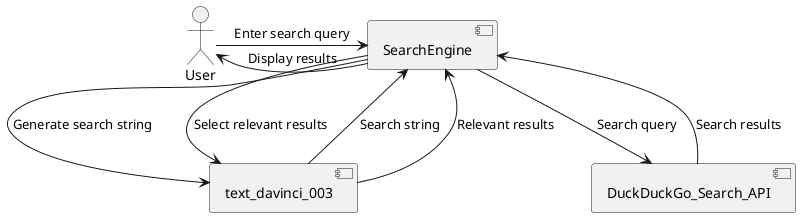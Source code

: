 @startuml diagram

actor User

component SearchEngine
component text_davinci_003
component DuckDuckGo_Search_API

User -> SearchEngine : Enter search query
SearchEngine -> text_davinci_003 : Generate search string
text_davinci_003 --> SearchEngine : Search string
SearchEngine -> DuckDuckGo_Search_API : Search query
DuckDuckGo_Search_API --> SearchEngine : Search results
SearchEngine -> text_davinci_003 : Select relevant results
text_davinci_003 --> SearchEngine : Relevant results
SearchEngine -> User : Display results

@enduml
